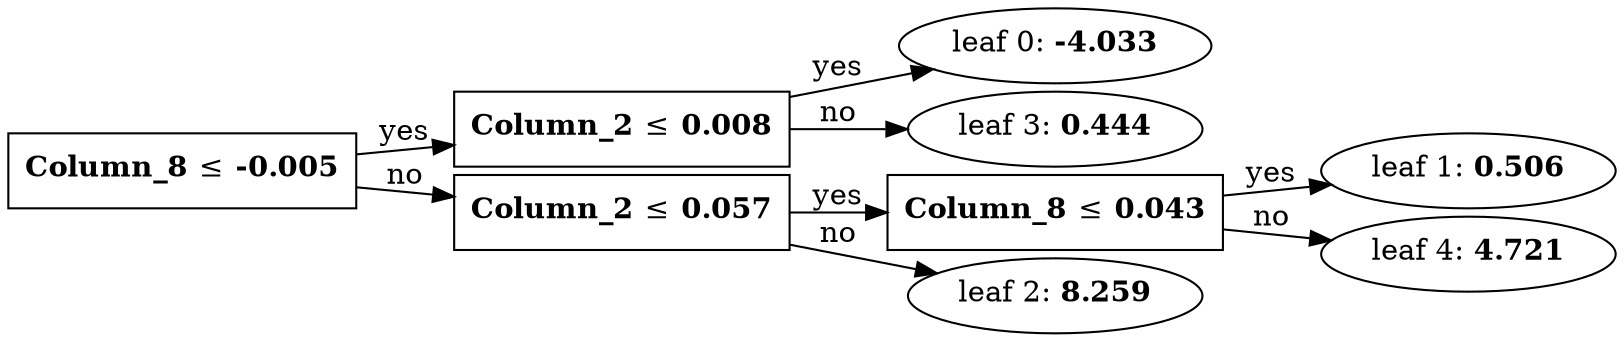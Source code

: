 digraph Tree3 {
	graph [nodesep=0.05 rankdir=LR ranksep=0.3]
	split0 [label=<<B>Column_8</B> &#8804; <B>-0.005</B>> fillcolor=white shape=rectangle style=""]
	split2 [label=<<B>Column_2</B> &#8804; <B>0.008</B>> fillcolor=white shape=rectangle style=""]
	leaf0 [label=<leaf 0: <B>-4.033</B>>]
	split2 -> leaf0 [label=yes]
	leaf3 [label=<leaf 3: <B>0.444</B>>]
	split2 -> leaf3 [label=no]
	split0 -> split2 [label=yes]
	split1 [label=<<B>Column_2</B> &#8804; <B>0.057</B>> fillcolor=white shape=rectangle style=""]
	split3 [label=<<B>Column_8</B> &#8804; <B>0.043</B>> fillcolor=white shape=rectangle style=""]
	leaf1 [label=<leaf 1: <B>0.506</B>>]
	split3 -> leaf1 [label=yes]
	leaf4 [label=<leaf 4: <B>4.721</B>>]
	split3 -> leaf4 [label=no]
	split1 -> split3 [label=yes]
	leaf2 [label=<leaf 2: <B>8.259</B>>]
	split1 -> leaf2 [label=no]
	split0 -> split1 [label=no]
}
